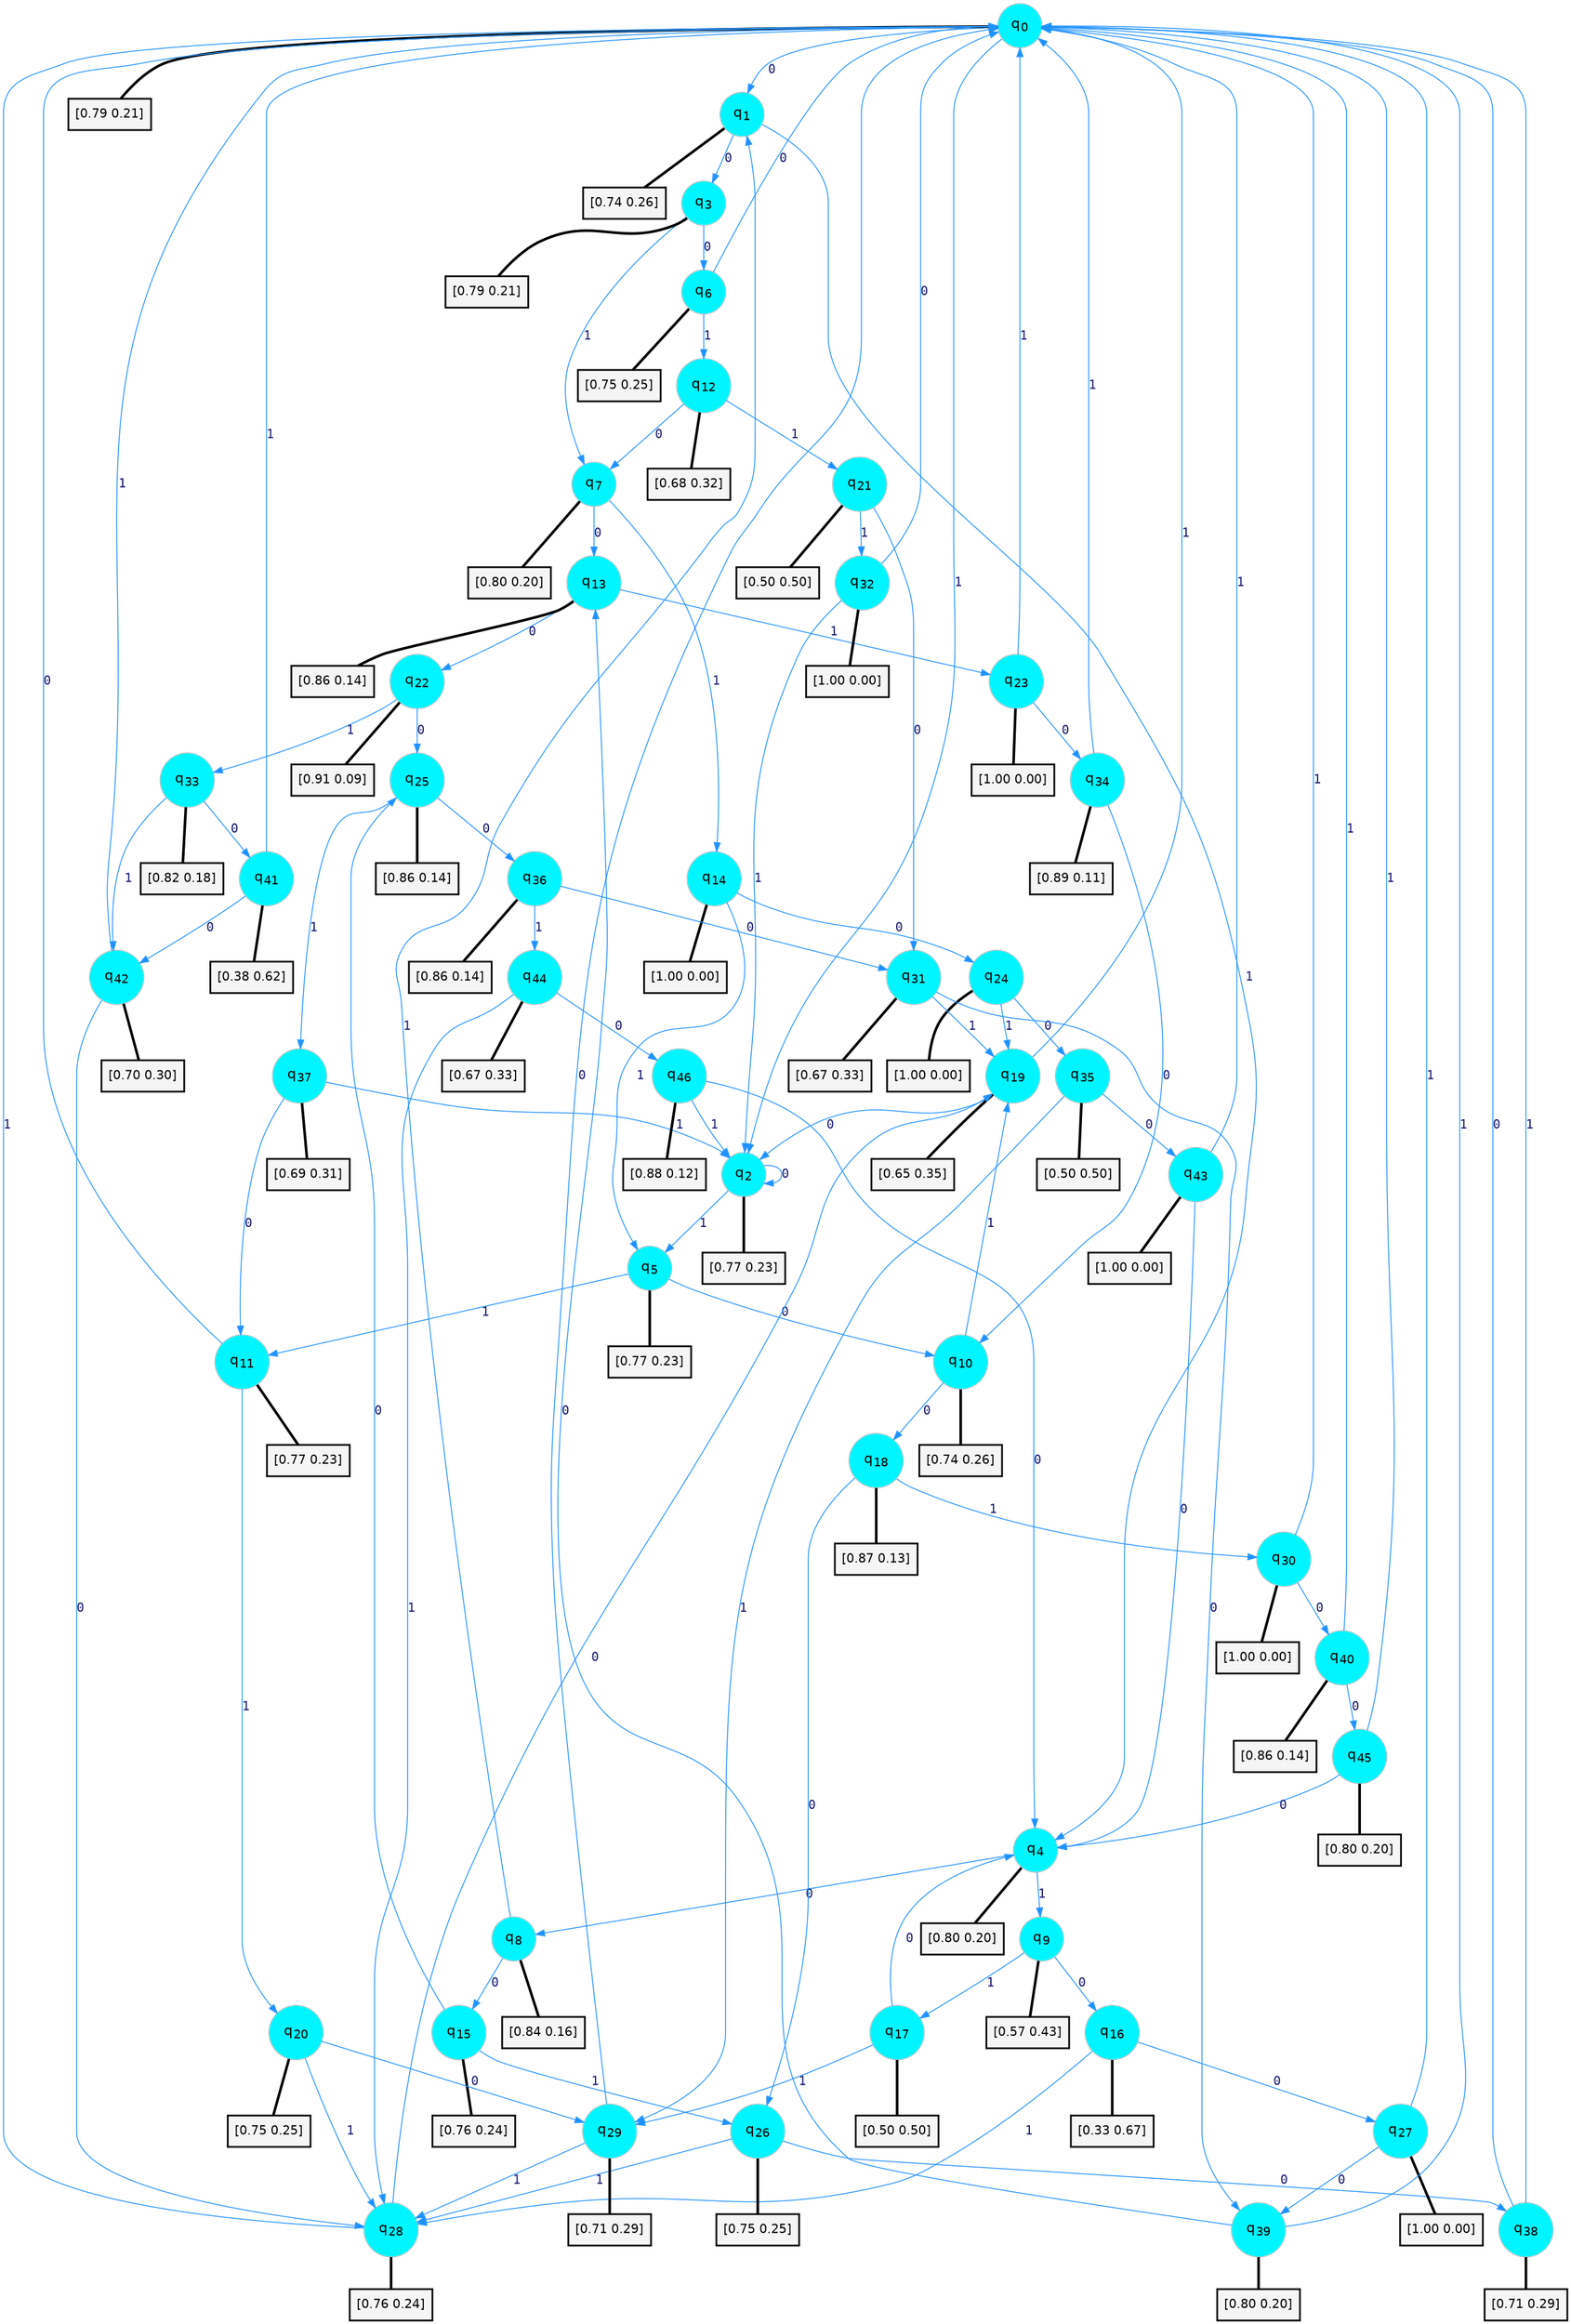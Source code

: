 digraph G {
graph [
bgcolor=transparent, dpi=300, rankdir=TD, size="40,25"];
node [
color=gray, fillcolor=turquoise1, fontcolor=black, fontname=Helvetica, fontsize=16, fontweight=bold, shape=circle, style=filled];
edge [
arrowsize=1, color=dodgerblue1, fontcolor=midnightblue, fontname=courier, fontweight=bold, penwidth=1, style=solid, weight=20];
0[label=<q<SUB>0</SUB>>];
1[label=<q<SUB>1</SUB>>];
2[label=<q<SUB>2</SUB>>];
3[label=<q<SUB>3</SUB>>];
4[label=<q<SUB>4</SUB>>];
5[label=<q<SUB>5</SUB>>];
6[label=<q<SUB>6</SUB>>];
7[label=<q<SUB>7</SUB>>];
8[label=<q<SUB>8</SUB>>];
9[label=<q<SUB>9</SUB>>];
10[label=<q<SUB>10</SUB>>];
11[label=<q<SUB>11</SUB>>];
12[label=<q<SUB>12</SUB>>];
13[label=<q<SUB>13</SUB>>];
14[label=<q<SUB>14</SUB>>];
15[label=<q<SUB>15</SUB>>];
16[label=<q<SUB>16</SUB>>];
17[label=<q<SUB>17</SUB>>];
18[label=<q<SUB>18</SUB>>];
19[label=<q<SUB>19</SUB>>];
20[label=<q<SUB>20</SUB>>];
21[label=<q<SUB>21</SUB>>];
22[label=<q<SUB>22</SUB>>];
23[label=<q<SUB>23</SUB>>];
24[label=<q<SUB>24</SUB>>];
25[label=<q<SUB>25</SUB>>];
26[label=<q<SUB>26</SUB>>];
27[label=<q<SUB>27</SUB>>];
28[label=<q<SUB>28</SUB>>];
29[label=<q<SUB>29</SUB>>];
30[label=<q<SUB>30</SUB>>];
31[label=<q<SUB>31</SUB>>];
32[label=<q<SUB>32</SUB>>];
33[label=<q<SUB>33</SUB>>];
34[label=<q<SUB>34</SUB>>];
35[label=<q<SUB>35</SUB>>];
36[label=<q<SUB>36</SUB>>];
37[label=<q<SUB>37</SUB>>];
38[label=<q<SUB>38</SUB>>];
39[label=<q<SUB>39</SUB>>];
40[label=<q<SUB>40</SUB>>];
41[label=<q<SUB>41</SUB>>];
42[label=<q<SUB>42</SUB>>];
43[label=<q<SUB>43</SUB>>];
44[label=<q<SUB>44</SUB>>];
45[label=<q<SUB>45</SUB>>];
46[label=<q<SUB>46</SUB>>];
47[label="[0.79 0.21]", shape=box,fontcolor=black, fontname=Helvetica, fontsize=14, penwidth=2, fillcolor=whitesmoke,color=black];
48[label="[0.74 0.26]", shape=box,fontcolor=black, fontname=Helvetica, fontsize=14, penwidth=2, fillcolor=whitesmoke,color=black];
49[label="[0.77 0.23]", shape=box,fontcolor=black, fontname=Helvetica, fontsize=14, penwidth=2, fillcolor=whitesmoke,color=black];
50[label="[0.79 0.21]", shape=box,fontcolor=black, fontname=Helvetica, fontsize=14, penwidth=2, fillcolor=whitesmoke,color=black];
51[label="[0.80 0.20]", shape=box,fontcolor=black, fontname=Helvetica, fontsize=14, penwidth=2, fillcolor=whitesmoke,color=black];
52[label="[0.77 0.23]", shape=box,fontcolor=black, fontname=Helvetica, fontsize=14, penwidth=2, fillcolor=whitesmoke,color=black];
53[label="[0.75 0.25]", shape=box,fontcolor=black, fontname=Helvetica, fontsize=14, penwidth=2, fillcolor=whitesmoke,color=black];
54[label="[0.80 0.20]", shape=box,fontcolor=black, fontname=Helvetica, fontsize=14, penwidth=2, fillcolor=whitesmoke,color=black];
55[label="[0.84 0.16]", shape=box,fontcolor=black, fontname=Helvetica, fontsize=14, penwidth=2, fillcolor=whitesmoke,color=black];
56[label="[0.57 0.43]", shape=box,fontcolor=black, fontname=Helvetica, fontsize=14, penwidth=2, fillcolor=whitesmoke,color=black];
57[label="[0.74 0.26]", shape=box,fontcolor=black, fontname=Helvetica, fontsize=14, penwidth=2, fillcolor=whitesmoke,color=black];
58[label="[0.77 0.23]", shape=box,fontcolor=black, fontname=Helvetica, fontsize=14, penwidth=2, fillcolor=whitesmoke,color=black];
59[label="[0.68 0.32]", shape=box,fontcolor=black, fontname=Helvetica, fontsize=14, penwidth=2, fillcolor=whitesmoke,color=black];
60[label="[0.86 0.14]", shape=box,fontcolor=black, fontname=Helvetica, fontsize=14, penwidth=2, fillcolor=whitesmoke,color=black];
61[label="[1.00 0.00]", shape=box,fontcolor=black, fontname=Helvetica, fontsize=14, penwidth=2, fillcolor=whitesmoke,color=black];
62[label="[0.76 0.24]", shape=box,fontcolor=black, fontname=Helvetica, fontsize=14, penwidth=2, fillcolor=whitesmoke,color=black];
63[label="[0.33 0.67]", shape=box,fontcolor=black, fontname=Helvetica, fontsize=14, penwidth=2, fillcolor=whitesmoke,color=black];
64[label="[0.50 0.50]", shape=box,fontcolor=black, fontname=Helvetica, fontsize=14, penwidth=2, fillcolor=whitesmoke,color=black];
65[label="[0.87 0.13]", shape=box,fontcolor=black, fontname=Helvetica, fontsize=14, penwidth=2, fillcolor=whitesmoke,color=black];
66[label="[0.65 0.35]", shape=box,fontcolor=black, fontname=Helvetica, fontsize=14, penwidth=2, fillcolor=whitesmoke,color=black];
67[label="[0.75 0.25]", shape=box,fontcolor=black, fontname=Helvetica, fontsize=14, penwidth=2, fillcolor=whitesmoke,color=black];
68[label="[0.50 0.50]", shape=box,fontcolor=black, fontname=Helvetica, fontsize=14, penwidth=2, fillcolor=whitesmoke,color=black];
69[label="[0.91 0.09]", shape=box,fontcolor=black, fontname=Helvetica, fontsize=14, penwidth=2, fillcolor=whitesmoke,color=black];
70[label="[1.00 0.00]", shape=box,fontcolor=black, fontname=Helvetica, fontsize=14, penwidth=2, fillcolor=whitesmoke,color=black];
71[label="[1.00 0.00]", shape=box,fontcolor=black, fontname=Helvetica, fontsize=14, penwidth=2, fillcolor=whitesmoke,color=black];
72[label="[0.86 0.14]", shape=box,fontcolor=black, fontname=Helvetica, fontsize=14, penwidth=2, fillcolor=whitesmoke,color=black];
73[label="[0.75 0.25]", shape=box,fontcolor=black, fontname=Helvetica, fontsize=14, penwidth=2, fillcolor=whitesmoke,color=black];
74[label="[1.00 0.00]", shape=box,fontcolor=black, fontname=Helvetica, fontsize=14, penwidth=2, fillcolor=whitesmoke,color=black];
75[label="[0.76 0.24]", shape=box,fontcolor=black, fontname=Helvetica, fontsize=14, penwidth=2, fillcolor=whitesmoke,color=black];
76[label="[0.71 0.29]", shape=box,fontcolor=black, fontname=Helvetica, fontsize=14, penwidth=2, fillcolor=whitesmoke,color=black];
77[label="[1.00 0.00]", shape=box,fontcolor=black, fontname=Helvetica, fontsize=14, penwidth=2, fillcolor=whitesmoke,color=black];
78[label="[0.67 0.33]", shape=box,fontcolor=black, fontname=Helvetica, fontsize=14, penwidth=2, fillcolor=whitesmoke,color=black];
79[label="[1.00 0.00]", shape=box,fontcolor=black, fontname=Helvetica, fontsize=14, penwidth=2, fillcolor=whitesmoke,color=black];
80[label="[0.82 0.18]", shape=box,fontcolor=black, fontname=Helvetica, fontsize=14, penwidth=2, fillcolor=whitesmoke,color=black];
81[label="[0.89 0.11]", shape=box,fontcolor=black, fontname=Helvetica, fontsize=14, penwidth=2, fillcolor=whitesmoke,color=black];
82[label="[0.50 0.50]", shape=box,fontcolor=black, fontname=Helvetica, fontsize=14, penwidth=2, fillcolor=whitesmoke,color=black];
83[label="[0.86 0.14]", shape=box,fontcolor=black, fontname=Helvetica, fontsize=14, penwidth=2, fillcolor=whitesmoke,color=black];
84[label="[0.69 0.31]", shape=box,fontcolor=black, fontname=Helvetica, fontsize=14, penwidth=2, fillcolor=whitesmoke,color=black];
85[label="[0.71 0.29]", shape=box,fontcolor=black, fontname=Helvetica, fontsize=14, penwidth=2, fillcolor=whitesmoke,color=black];
86[label="[0.80 0.20]", shape=box,fontcolor=black, fontname=Helvetica, fontsize=14, penwidth=2, fillcolor=whitesmoke,color=black];
87[label="[0.86 0.14]", shape=box,fontcolor=black, fontname=Helvetica, fontsize=14, penwidth=2, fillcolor=whitesmoke,color=black];
88[label="[0.38 0.62]", shape=box,fontcolor=black, fontname=Helvetica, fontsize=14, penwidth=2, fillcolor=whitesmoke,color=black];
89[label="[0.70 0.30]", shape=box,fontcolor=black, fontname=Helvetica, fontsize=14, penwidth=2, fillcolor=whitesmoke,color=black];
90[label="[1.00 0.00]", shape=box,fontcolor=black, fontname=Helvetica, fontsize=14, penwidth=2, fillcolor=whitesmoke,color=black];
91[label="[0.67 0.33]", shape=box,fontcolor=black, fontname=Helvetica, fontsize=14, penwidth=2, fillcolor=whitesmoke,color=black];
92[label="[0.80 0.20]", shape=box,fontcolor=black, fontname=Helvetica, fontsize=14, penwidth=2, fillcolor=whitesmoke,color=black];
93[label="[0.88 0.12]", shape=box,fontcolor=black, fontname=Helvetica, fontsize=14, penwidth=2, fillcolor=whitesmoke,color=black];
0->1 [label=0];
0->2 [label=1];
0->47 [arrowhead=none, penwidth=3,color=black];
1->3 [label=0];
1->4 [label=1];
1->48 [arrowhead=none, penwidth=3,color=black];
2->2 [label=0];
2->5 [label=1];
2->49 [arrowhead=none, penwidth=3,color=black];
3->6 [label=0];
3->7 [label=1];
3->50 [arrowhead=none, penwidth=3,color=black];
4->8 [label=0];
4->9 [label=1];
4->51 [arrowhead=none, penwidth=3,color=black];
5->10 [label=0];
5->11 [label=1];
5->52 [arrowhead=none, penwidth=3,color=black];
6->0 [label=0];
6->12 [label=1];
6->53 [arrowhead=none, penwidth=3,color=black];
7->13 [label=0];
7->14 [label=1];
7->54 [arrowhead=none, penwidth=3,color=black];
8->15 [label=0];
8->1 [label=1];
8->55 [arrowhead=none, penwidth=3,color=black];
9->16 [label=0];
9->17 [label=1];
9->56 [arrowhead=none, penwidth=3,color=black];
10->18 [label=0];
10->19 [label=1];
10->57 [arrowhead=none, penwidth=3,color=black];
11->0 [label=0];
11->20 [label=1];
11->58 [arrowhead=none, penwidth=3,color=black];
12->7 [label=0];
12->21 [label=1];
12->59 [arrowhead=none, penwidth=3,color=black];
13->22 [label=0];
13->23 [label=1];
13->60 [arrowhead=none, penwidth=3,color=black];
14->24 [label=0];
14->5 [label=1];
14->61 [arrowhead=none, penwidth=3,color=black];
15->25 [label=0];
15->26 [label=1];
15->62 [arrowhead=none, penwidth=3,color=black];
16->27 [label=0];
16->28 [label=1];
16->63 [arrowhead=none, penwidth=3,color=black];
17->4 [label=0];
17->29 [label=1];
17->64 [arrowhead=none, penwidth=3,color=black];
18->26 [label=0];
18->30 [label=1];
18->65 [arrowhead=none, penwidth=3,color=black];
19->2 [label=0];
19->0 [label=1];
19->66 [arrowhead=none, penwidth=3,color=black];
20->29 [label=0];
20->28 [label=1];
20->67 [arrowhead=none, penwidth=3,color=black];
21->31 [label=0];
21->32 [label=1];
21->68 [arrowhead=none, penwidth=3,color=black];
22->25 [label=0];
22->33 [label=1];
22->69 [arrowhead=none, penwidth=3,color=black];
23->34 [label=0];
23->0 [label=1];
23->70 [arrowhead=none, penwidth=3,color=black];
24->35 [label=0];
24->19 [label=1];
24->71 [arrowhead=none, penwidth=3,color=black];
25->36 [label=0];
25->37 [label=1];
25->72 [arrowhead=none, penwidth=3,color=black];
26->38 [label=0];
26->28 [label=1];
26->73 [arrowhead=none, penwidth=3,color=black];
27->39 [label=0];
27->0 [label=1];
27->74 [arrowhead=none, penwidth=3,color=black];
28->19 [label=0];
28->0 [label=1];
28->75 [arrowhead=none, penwidth=3,color=black];
29->0 [label=0];
29->28 [label=1];
29->76 [arrowhead=none, penwidth=3,color=black];
30->40 [label=0];
30->0 [label=1];
30->77 [arrowhead=none, penwidth=3,color=black];
31->39 [label=0];
31->19 [label=1];
31->78 [arrowhead=none, penwidth=3,color=black];
32->0 [label=0];
32->2 [label=1];
32->79 [arrowhead=none, penwidth=3,color=black];
33->41 [label=0];
33->42 [label=1];
33->80 [arrowhead=none, penwidth=3,color=black];
34->10 [label=0];
34->0 [label=1];
34->81 [arrowhead=none, penwidth=3,color=black];
35->43 [label=0];
35->29 [label=1];
35->82 [arrowhead=none, penwidth=3,color=black];
36->31 [label=0];
36->44 [label=1];
36->83 [arrowhead=none, penwidth=3,color=black];
37->11 [label=0];
37->2 [label=1];
37->84 [arrowhead=none, penwidth=3,color=black];
38->0 [label=0];
38->0 [label=1];
38->85 [arrowhead=none, penwidth=3,color=black];
39->13 [label=0];
39->0 [label=1];
39->86 [arrowhead=none, penwidth=3,color=black];
40->45 [label=0];
40->0 [label=1];
40->87 [arrowhead=none, penwidth=3,color=black];
41->42 [label=0];
41->0 [label=1];
41->88 [arrowhead=none, penwidth=3,color=black];
42->28 [label=0];
42->0 [label=1];
42->89 [arrowhead=none, penwidth=3,color=black];
43->4 [label=0];
43->0 [label=1];
43->90 [arrowhead=none, penwidth=3,color=black];
44->46 [label=0];
44->28 [label=1];
44->91 [arrowhead=none, penwidth=3,color=black];
45->4 [label=0];
45->0 [label=1];
45->92 [arrowhead=none, penwidth=3,color=black];
46->4 [label=0];
46->2 [label=1];
46->93 [arrowhead=none, penwidth=3,color=black];
}
